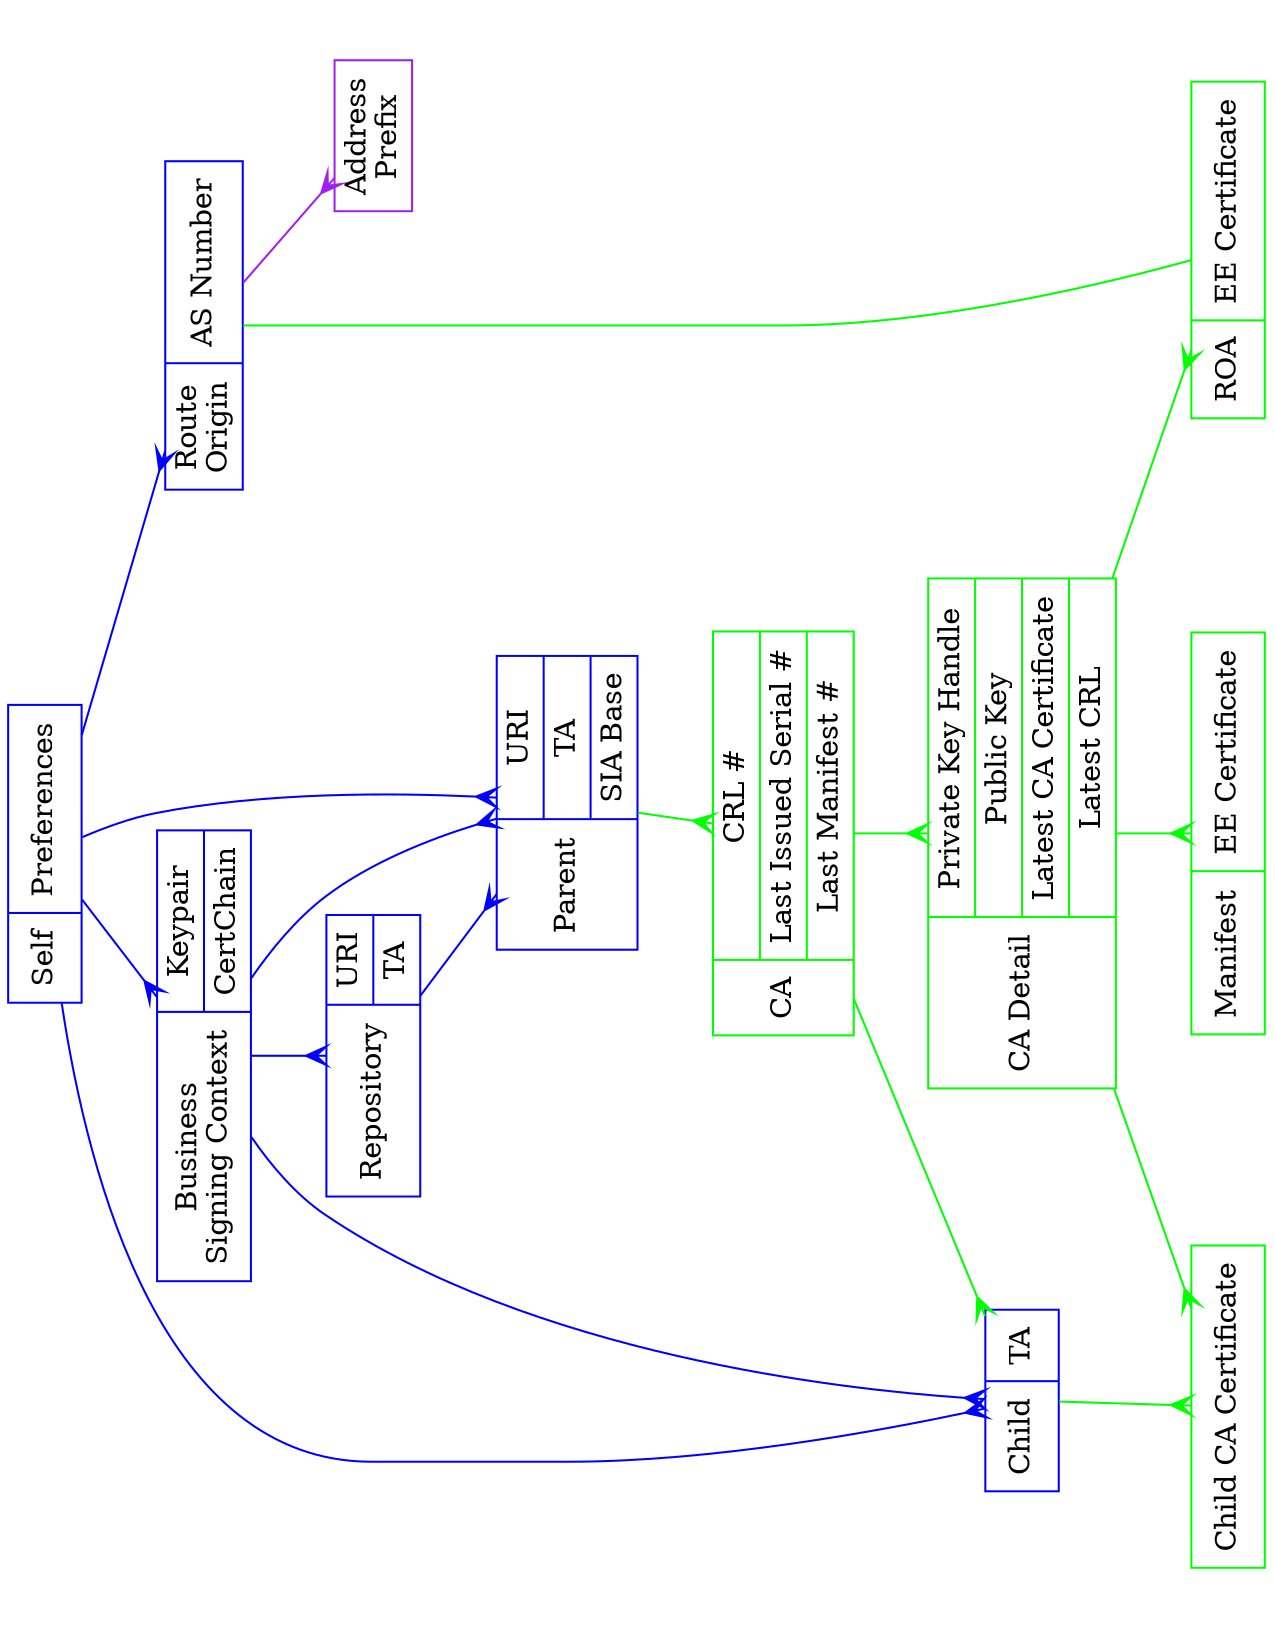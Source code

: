 // $URL$
// $Id$
//
// {arrowhead,arrowtail} shapes indicate database object relationships:
//   1-  none
//   m-  crow
//
// Color code:
//   Blue:  visible in left-right protocol
//   Green: created on the fly

digraph rpki_engine_objects {
	rotate=90;	size="11,8.5";	splines=true;	ratio=fill;
	node		[ shape=record ];

	// Objects visible in left-to-right protocol
	node		[ color=blue ];
	self		[ label="Self|{Preferences}" ];
	parent		[ label="Parent|{URI|TA|SIA Base}" ];
	repo		[ label="Repository|{URI|TA}" ];
	child		[ label="Child|{TA}" ];
	biz_sign	[ label="Business\nSigning Context|{Keypair|CertChain}" ];
	route_origin	[ label="Route\nOrigin|{AS Number}" ];

	// Objects which left-right protocol sees as part of other
	// objects but which SQL needs to be separate for
	// normalization.

	addr_set	[ label="Address\nPrefix", color=purple ];

	// Objects created on the fly by the RPKI engine
	node		[ color=green ];
	ca		[ label="CA|{CRL #|Last Issued Serial #|Last Manifest #}" ];
	ca_detail	[ label="CA Detail|{Private Key Handle|Public Key|Latest CA Certificate|Latest CRL}" ];

	// Some question whether these objects need to be in database
	// per se or are just properties hanging on some other object
	// like ca or ca_detail.  For manifests, we need last serial,
	// same as for CRL.
	roa		[ label="ROA|{EE Certificate}" ];
	manifest	[ label="Manifest|{EE Certificate}" ];

	// This one is a table of everything we have ever issued to
	// this child, not to be confused with what's -currently-
	// issued to this child.  Some question whether this hangs off
	// ca or ca_detail, but we -think- hanging off of ca_detail is
	// correct because certificates are issued by a particular
	// keypair.

	child_cert	[ label="Child CA Certificate" ];

	// One-many mappings
	edge [ color=blue, arrowtail=none, arrowhead=crow ];
	self -> biz_sign;
	biz_sign -> child;
	biz_sign -> parent;
	biz_sign -> repo;
	self -> child;
	self -> parent;
	repo -> parent;
	self -> route_origin;

	route_origin -> addr_set [ color=purple, arrowtail=none, arrowhead=crow ];

	// This is many-many because each child is an entity, each CA
	// can have multiple children, and each child can hold certs
	// from multiple CAs (thanks, RobL).
	//
	ca -> child	[ color=green, arrowtail=crow, arrowhead=crow ];

	// One-many mappings
	edge [ color=green, arrowtail=none, arrowhead=crow ];
	ca -> ca_detail;
	child -> child_cert;
	parent -> ca;
	ca_detail -> child_cert;
	ca_detail -> manifest;
	ca_detail -> roa;

	// One-one mapping -- separate object to highlight dynamic nature
	edge [ color=green, arrowtail=none, arrowhead=none, style=solid ];
	route_origin -> roa;

}

// Local Variables:
// compile-command: "dot -Tps2 repository-engine-objects.dot | ps2pdf - repository-engine-objects.pdf"
// End:
